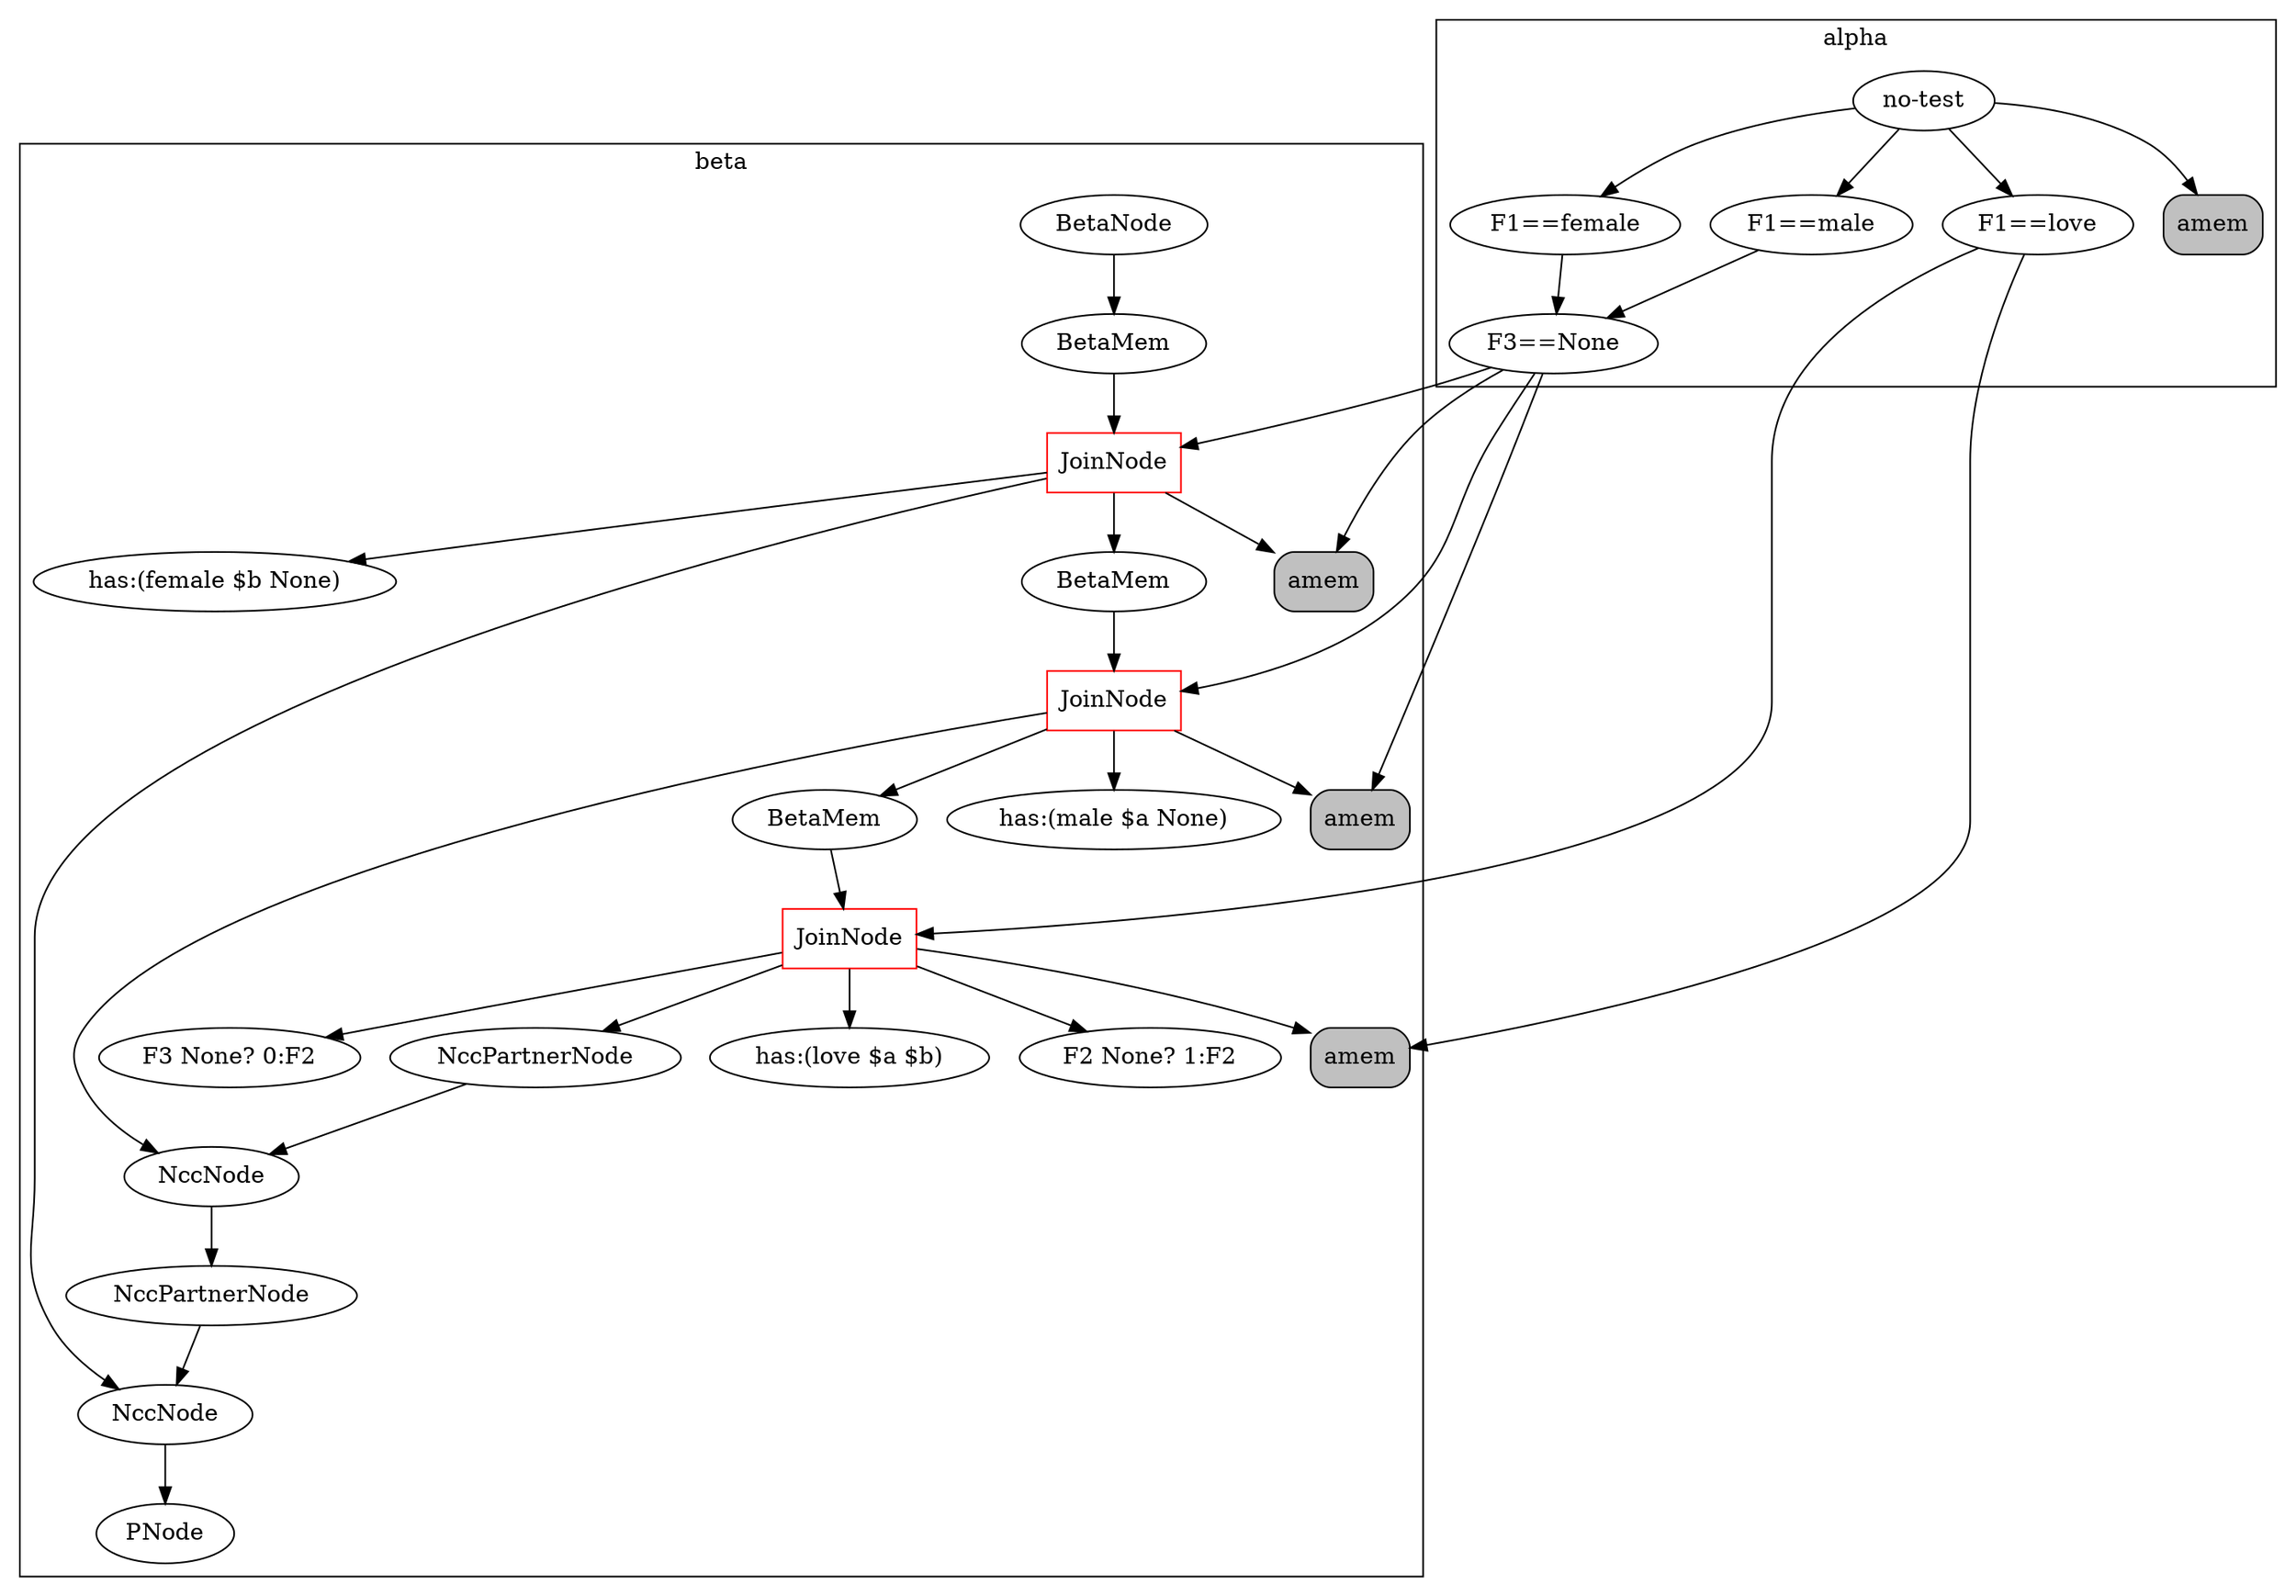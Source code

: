 digraph {
	subgraph cluster_1 {
	label = beta
	"BetaNode 140283015437224" [label="BetaNode"];
	"BetaNode 140283015437224" -> "BetaMemory 140283015568016";
	"BetaMemory 140283015568016" [label="BetaMem"];
	"BetaMemory 140283015568016" -> "JoinNode 140283015568296";
	"JoinNode 140283015568296" [shape=box, color=red, label="JoinNode"];
	"JoinNode 140283015568296" -> "amem:<rete.alpha.AlphaMemory object at 0x7f962f4f9b70>"
	"JoinNode 140283015568296" -> "has:(female $b None)"
	"JoinNode 140283015568296" -> "BetaMemory 140283015568408";
	"BetaMemory 140283015568408" [label="BetaMem"];
	"BetaMemory 140283015568408" -> "JoinNode 140283015568632";
	"JoinNode 140283015568632" [shape=box, color=red, label="JoinNode"];
	"JoinNode 140283015568632" -> "amem:<rete.alpha.AlphaMemory object at 0x7f962f4f9cc0>"
	"JoinNode 140283015568632" -> "has:(male $a None)"
	"JoinNode 140283015568632" -> "BetaMemory 140283015568744";
	"BetaMemory 140283015568744" [label="BetaMem"];
	"BetaMemory 140283015568744" -> "JoinNode 140283015569024";
	"JoinNode 140283015569024" [shape=box, color=red, label="JoinNode"];
	"JoinNode 140283015569024" -> "amem:<rete.alpha.AlphaMemory object at 0x7f962f4f9dd8>"
	"JoinNode 140283015569024" -> "has:(love $a $b)"
	"JoinNode 140283015569024" -> "F2 None? 1:F2"
	"JoinNode 140283015569024" -> "F3 None? 0:F2"
	"JoinNode 140283015569024" -> "<rete.ncc_node.NccPartnerNode object at 0x7f962f4f9eb8>";
	"<rete.ncc_node.NccPartnerNode object at 0x7f962f4f9eb8>" [label="NccPartnerNode"];
	"<rete.ncc_node.NccPartnerNode object at 0x7f962f4f9eb8>" -> "<rete.ncc_node.NccNode object at 0x7f962f4f9d30>";
	"JoinNode 140283015568632" -> "<rete.ncc_node.NccNode object at 0x7f962f4f9d30>";
	"<rete.ncc_node.NccNode object at 0x7f962f4f9d30>" [label="NccNode"];
	"<rete.ncc_node.NccNode object at 0x7f962f4f9d30>" -> "<rete.ncc_node.NccPartnerNode object at 0x7f962f4f9ef0>";
	"<rete.ncc_node.NccPartnerNode object at 0x7f962f4f9ef0>" [label="NccPartnerNode"];
	"<rete.ncc_node.NccPartnerNode object at 0x7f962f4f9ef0>" -> "<rete.ncc_node.NccNode object at 0x7f962f4f9be0>";
	"JoinNode 140283015568296" -> "<rete.ncc_node.NccNode object at 0x7f962f4f9be0>";
	"<rete.ncc_node.NccNode object at 0x7f962f4f9be0>" [label="NccNode"];
	"<rete.ncc_node.NccNode object at 0x7f962f4f9be0>" -> "PNode 140283015567960";
	"PNode 140283015567960" [label="PNode"];
	}
	subgraph cluster_0 {
	label = alpha
	"no-test" -> "F1==female";
	"F1==female" -> "F3==None";
	"F3==None" -> "amem:<rete.alpha.AlphaMemory object at 0x7f962f4f9b70>";
	"amem:<rete.alpha.AlphaMemory object at 0x7f962f4f9b70>" [shape=box, style="rounded,filled", label="amem", fillcolor=gray];
	"no-test" -> "F1==male";
	"F1==male" -> "F3==None";
	"F3==None" -> "amem:<rete.alpha.AlphaMemory object at 0x7f962f4f9cc0>";
	"amem:<rete.alpha.AlphaMemory object at 0x7f962f4f9cc0>" [shape=box, style="rounded,filled", label="amem", fillcolor=gray];
	"no-test" -> "F1==love";
	"F1==love" -> "amem:<rete.alpha.AlphaMemory object at 0x7f962f4f9dd8>";
	"amem:<rete.alpha.AlphaMemory object at 0x7f962f4f9dd8>" [shape=box, style="rounded,filled", label="amem", fillcolor=gray];
	"no-test" -> "amem:<rete.alpha.AlphaMemory object at 0x7f962f4d9908>";
	"amem:<rete.alpha.AlphaMemory object at 0x7f962f4d9908>" [shape=box, style="rounded,filled", label="amem", fillcolor=gray];
	}
	"F3==None" -> "JoinNode 140283015568296";
	"F3==None" -> "JoinNode 140283015568632";
	"F1==love" -> "JoinNode 140283015569024";
}